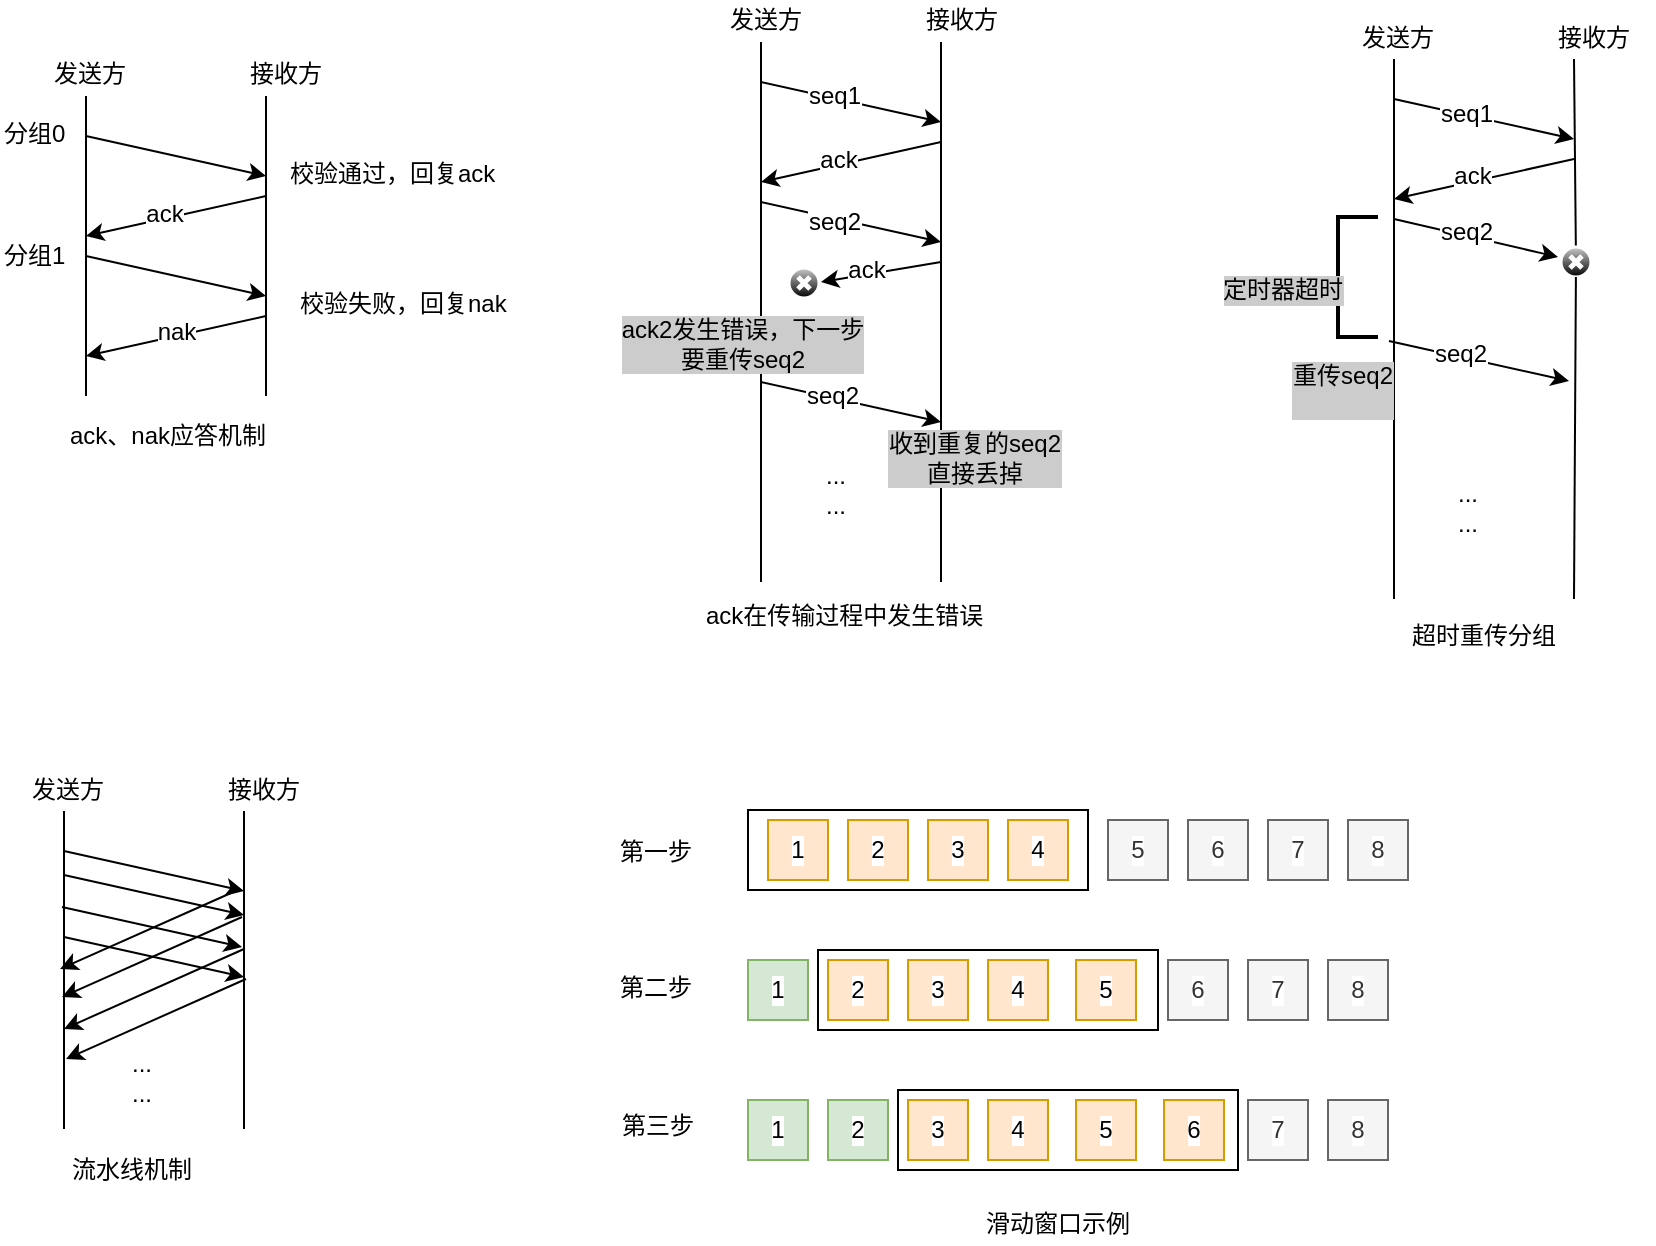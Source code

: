 <mxfile version="10.6.9" type="device"><diagram id="bIIF6yIB0QfeekZNzP36" name="第 1 页"><mxGraphModel dx="758" dy="582" grid="1" gridSize="10" guides="1" tooltips="1" connect="1" arrows="1" fold="1" page="1" pageScale="1" pageWidth="850" pageHeight="1100" math="0" shadow="0"><root><mxCell id="0"/><mxCell id="1" parent="0"/><mxCell id="ofDEaTcw1ohWROPrqUjd-1" value="" style="endArrow=none;html=1;" edge="1" parent="1"><mxGeometry width="50" height="50" relative="1" as="geometry"><mxPoint x="390.5" y="294" as="sourcePoint"/><mxPoint x="390.5" y="24" as="targetPoint"/></mxGeometry></mxCell><mxCell id="ofDEaTcw1ohWROPrqUjd-2" value="ack2发生错误，下一步&lt;br&gt;要重传seq2&lt;br&gt;" style="text;html=1;resizable=0;points=[];align=center;verticalAlign=middle;labelBackgroundColor=#CCCCCC;" vertex="1" connectable="0" parent="ofDEaTcw1ohWROPrqUjd-1"><mxGeometry x="-0.44" y="2" relative="1" as="geometry"><mxPoint x="-8" y="-44" as="offset"/></mxGeometry></mxCell><mxCell id="ofDEaTcw1ohWROPrqUjd-3" value="" style="endArrow=none;html=1;" edge="1" parent="1"><mxGeometry width="50" height="50" relative="1" as="geometry"><mxPoint x="480.5" y="294" as="sourcePoint"/><mxPoint x="480.5" y="24" as="targetPoint"/></mxGeometry></mxCell><mxCell id="ofDEaTcw1ohWROPrqUjd-4" value="发送方&lt;br&gt;&lt;br&gt;" style="text;html=1;resizable=0;points=[];autosize=1;align=left;verticalAlign=top;spacingTop=-4;" vertex="1" parent="1"><mxGeometry x="372.5" y="3" width="50" height="30" as="geometry"/></mxCell><mxCell id="ofDEaTcw1ohWROPrqUjd-5" value="接收方&lt;br&gt;&lt;br&gt;" style="text;html=1;resizable=0;points=[];autosize=1;align=left;verticalAlign=top;spacingTop=-4;" vertex="1" parent="1"><mxGeometry x="470.5" y="3" width="50" height="30" as="geometry"/></mxCell><mxCell id="ofDEaTcw1ohWROPrqUjd-6" value="" style="endArrow=classic;html=1;" edge="1" parent="1"><mxGeometry width="50" height="50" relative="1" as="geometry"><mxPoint x="390.5" y="44" as="sourcePoint"/><mxPoint x="480.5" y="64" as="targetPoint"/></mxGeometry></mxCell><mxCell id="ofDEaTcw1ohWROPrqUjd-7" value="seq1&lt;br&gt;" style="text;html=1;resizable=0;points=[];align=center;verticalAlign=middle;labelBackgroundColor=#ffffff;" vertex="1" connectable="0" parent="ofDEaTcw1ohWROPrqUjd-6"><mxGeometry x="-0.208" y="1" relative="1" as="geometry"><mxPoint as="offset"/></mxGeometry></mxCell><mxCell id="ofDEaTcw1ohWROPrqUjd-8" value="" style="endArrow=classic;html=1;" edge="1" parent="1"><mxGeometry width="50" height="50" relative="1" as="geometry"><mxPoint x="480.5" y="74" as="sourcePoint"/><mxPoint x="390.5" y="94" as="targetPoint"/></mxGeometry></mxCell><mxCell id="ofDEaTcw1ohWROPrqUjd-9" value="ack" style="text;html=1;resizable=0;points=[];align=center;verticalAlign=middle;labelBackgroundColor=#ffffff;" vertex="1" connectable="0" parent="ofDEaTcw1ohWROPrqUjd-8"><mxGeometry x="0.143" y="-2" relative="1" as="geometry"><mxPoint y="-1" as="offset"/></mxGeometry></mxCell><mxCell id="ofDEaTcw1ohWROPrqUjd-10" value="" style="endArrow=classic;html=1;" edge="1" parent="1"><mxGeometry width="50" height="50" relative="1" as="geometry"><mxPoint x="390.5" y="104" as="sourcePoint"/><mxPoint x="480.5" y="124" as="targetPoint"/></mxGeometry></mxCell><mxCell id="ofDEaTcw1ohWROPrqUjd-11" value="seq2" style="text;html=1;resizable=0;points=[];align=center;verticalAlign=middle;labelBackgroundColor=#ffffff;" vertex="1" connectable="0" parent="ofDEaTcw1ohWROPrqUjd-10"><mxGeometry x="-0.191" y="-2" relative="1" as="geometry"><mxPoint as="offset"/></mxGeometry></mxCell><mxCell id="ofDEaTcw1ohWROPrqUjd-12" value="" style="endArrow=classic;html=1;" edge="1" parent="1"><mxGeometry width="50" height="50" relative="1" as="geometry"><mxPoint x="480.5" y="134" as="sourcePoint"/><mxPoint x="420.5" y="144" as="targetPoint"/></mxGeometry></mxCell><mxCell id="ofDEaTcw1ohWROPrqUjd-13" value="ack" style="text;html=1;resizable=0;points=[];align=center;verticalAlign=middle;labelBackgroundColor=#ffffff;" vertex="1" connectable="0" parent="ofDEaTcw1ohWROPrqUjd-12"><mxGeometry x="0.254" y="-3" relative="1" as="geometry"><mxPoint as="offset"/></mxGeometry></mxCell><mxCell id="ofDEaTcw1ohWROPrqUjd-14" value="" style="endArrow=classic;html=1;" edge="1" parent="1"><mxGeometry width="50" height="50" relative="1" as="geometry"><mxPoint x="390.5" y="194" as="sourcePoint"/><mxPoint x="480.5" y="214" as="targetPoint"/></mxGeometry></mxCell><mxCell id="ofDEaTcw1ohWROPrqUjd-15" value="seq2" style="text;html=1;resizable=0;points=[];align=center;verticalAlign=middle;labelBackgroundColor=#ffffff;" vertex="1" connectable="0" parent="ofDEaTcw1ohWROPrqUjd-14"><mxGeometry x="-0.226" y="1" relative="1" as="geometry"><mxPoint as="offset"/></mxGeometry></mxCell><mxCell id="ofDEaTcw1ohWROPrqUjd-16" value="...&lt;br&gt;&lt;br&gt;" style="text;html=1;resizable=0;points=[];autosize=1;align=left;verticalAlign=top;spacingTop=-4;" vertex="1" parent="1"><mxGeometry x="420.5" y="231" width="30" height="30" as="geometry"/></mxCell><mxCell id="ofDEaTcw1ohWROPrqUjd-17" value="...&lt;br&gt;&lt;br&gt;" style="text;html=1;resizable=0;points=[];autosize=1;align=left;verticalAlign=top;spacingTop=-4;" vertex="1" parent="1"><mxGeometry x="420.5" y="246" width="30" height="30" as="geometry"/></mxCell><mxCell id="ofDEaTcw1ohWROPrqUjd-18" value="收到重复的seq2&lt;br&gt;直接丢掉&lt;br&gt;" style="text;html=1;resizable=0;points=[];align=center;verticalAlign=middle;labelBackgroundColor=#CCCCCC;" vertex="1" connectable="0" parent="1"><mxGeometry x="504.5" y="276" as="geometry"><mxPoint x="-8" y="-44" as="offset"/></mxGeometry></mxCell><mxCell id="ofDEaTcw1ohWROPrqUjd-36" value="ack在传输过程中发生错误&lt;br&gt;&lt;br&gt;" style="text;html=1;resizable=0;points=[];autosize=1;align=left;verticalAlign=top;spacingTop=-4;" vertex="1" parent="1"><mxGeometry x="360.5" y="301" width="150" height="30" as="geometry"/></mxCell><mxCell id="PGoaTKgwemnmUOBbHEYj-1" value="" style="verticalLabelPosition=bottom;verticalAlign=top;html=1;shadow=0;dashed=0;strokeWidth=1;shape=mxgraph.ios.iDeleteApp;fillColor=#cccccc;fillColor2=#000000;strokeColor=#ffffff;labelBackgroundColor=#FFFF99;" vertex="1" parent="1"><mxGeometry x="404.5" y="137" width="15" height="15" as="geometry"/></mxCell><mxCell id="EvbRFJ69UR0KRvMx3mU4-1" value="" style="endArrow=none;html=1;" edge="1" parent="1"><mxGeometry width="50" height="50" relative="1" as="geometry"><mxPoint x="53" y="201" as="sourcePoint"/><mxPoint x="53" y="51" as="targetPoint"/></mxGeometry></mxCell><mxCell id="EvbRFJ69UR0KRvMx3mU4-2" value="" style="endArrow=none;html=1;" edge="1" parent="1"><mxGeometry width="50" height="50" relative="1" as="geometry"><mxPoint x="143" y="201" as="sourcePoint"/><mxPoint x="143" y="51" as="targetPoint"/></mxGeometry></mxCell><mxCell id="EvbRFJ69UR0KRvMx3mU4-3" value="发送方&lt;br&gt;&lt;br&gt;" style="text;html=1;resizable=0;points=[];autosize=1;align=left;verticalAlign=top;spacingTop=-4;" vertex="1" parent="1"><mxGeometry x="35" y="30" width="50" height="30" as="geometry"/></mxCell><mxCell id="EvbRFJ69UR0KRvMx3mU4-4" value="接收方&lt;br&gt;&lt;br&gt;" style="text;html=1;resizable=0;points=[];autosize=1;align=left;verticalAlign=top;spacingTop=-4;" vertex="1" parent="1"><mxGeometry x="133" y="30" width="50" height="30" as="geometry"/></mxCell><mxCell id="EvbRFJ69UR0KRvMx3mU4-5" value="" style="endArrow=classic;html=1;" edge="1" parent="1"><mxGeometry width="50" height="50" relative="1" as="geometry"><mxPoint x="53" y="71" as="sourcePoint"/><mxPoint x="143" y="91" as="targetPoint"/></mxGeometry></mxCell><mxCell id="EvbRFJ69UR0KRvMx3mU4-6" value="" style="endArrow=classic;html=1;" edge="1" parent="1"><mxGeometry width="50" height="50" relative="1" as="geometry"><mxPoint x="143" y="101" as="sourcePoint"/><mxPoint x="53" y="121" as="targetPoint"/></mxGeometry></mxCell><mxCell id="EvbRFJ69UR0KRvMx3mU4-7" value="ack" style="text;html=1;resizable=0;points=[];align=center;verticalAlign=middle;labelBackgroundColor=#ffffff;" vertex="1" connectable="0" parent="EvbRFJ69UR0KRvMx3mU4-6"><mxGeometry x="0.143" y="-2" relative="1" as="geometry"><mxPoint y="-1" as="offset"/></mxGeometry></mxCell><mxCell id="EvbRFJ69UR0KRvMx3mU4-8" value="" style="endArrow=classic;html=1;" edge="1" parent="1"><mxGeometry width="50" height="50" relative="1" as="geometry"><mxPoint x="53" y="131" as="sourcePoint"/><mxPoint x="143" y="151" as="targetPoint"/></mxGeometry></mxCell><mxCell id="EvbRFJ69UR0KRvMx3mU4-9" value="" style="endArrow=classic;html=1;" edge="1" parent="1"><mxGeometry width="50" height="50" relative="1" as="geometry"><mxPoint x="143" y="161" as="sourcePoint"/><mxPoint x="53" y="181" as="targetPoint"/></mxGeometry></mxCell><mxCell id="EvbRFJ69UR0KRvMx3mU4-10" value="nak" style="text;html=1;resizable=0;points=[];align=center;verticalAlign=middle;labelBackgroundColor=#ffffff;" vertex="1" connectable="0" parent="EvbRFJ69UR0KRvMx3mU4-9"><mxGeometry x="0.254" y="-3" relative="1" as="geometry"><mxPoint x="12.5" y="-1.5" as="offset"/></mxGeometry></mxCell><mxCell id="EvbRFJ69UR0KRvMx3mU4-11" value="分组0" style="text;html=1;resizable=0;points=[];autosize=1;align=left;verticalAlign=top;spacingTop=-4;" vertex="1" parent="1"><mxGeometry x="10" y="60" width="50" height="20" as="geometry"/></mxCell><mxCell id="EvbRFJ69UR0KRvMx3mU4-12" value="校验通过，回复ack" style="text;html=1;resizable=0;points=[];autosize=1;align=left;verticalAlign=top;spacingTop=-4;" vertex="1" parent="1"><mxGeometry x="153" y="80" width="120" height="20" as="geometry"/></mxCell><mxCell id="EvbRFJ69UR0KRvMx3mU4-13" value="分组1" style="text;html=1;resizable=0;points=[];autosize=1;align=left;verticalAlign=top;spacingTop=-4;" vertex="1" parent="1"><mxGeometry x="10" y="121" width="50" height="20" as="geometry"/></mxCell><mxCell id="EvbRFJ69UR0KRvMx3mU4-14" value="校验失败，回复nak" style="text;html=1;" vertex="1" parent="1"><mxGeometry x="158" y="141" width="130" height="30" as="geometry"/></mxCell><mxCell id="EvbRFJ69UR0KRvMx3mU4-15" value="ack、nak应答机制" style="text;html=1;resizable=0;points=[];autosize=1;align=left;verticalAlign=top;spacingTop=-4;" vertex="1" parent="1"><mxGeometry x="43" y="211" width="110" height="20" as="geometry"/></mxCell><mxCell id="2tVuflvZmQzD2FRzIfHf-1" value="" style="rounded=0;whiteSpace=wrap;html=1;labelBackgroundColor=#FFFFFF;fontColor=#000000;" vertex="1" parent="1"><mxGeometry x="384" y="408" width="170" height="40" as="geometry"/></mxCell><mxCell id="2tVuflvZmQzD2FRzIfHf-2" value="1" style="text;html=1;strokeColor=#d79b00;fillColor=#ffe6cc;align=center;verticalAlign=middle;whiteSpace=wrap;rounded=0;labelBackgroundColor=#FFFFFF;" vertex="1" parent="1"><mxGeometry x="394" y="413" width="30" height="30" as="geometry"/></mxCell><mxCell id="2tVuflvZmQzD2FRzIfHf-3" value="2" style="text;html=1;strokeColor=#d79b00;fillColor=#ffe6cc;align=center;verticalAlign=middle;whiteSpace=wrap;rounded=0;labelBackgroundColor=#FFFFFF;" vertex="1" parent="1"><mxGeometry x="434" y="413" width="30" height="30" as="geometry"/></mxCell><mxCell id="2tVuflvZmQzD2FRzIfHf-4" value="3" style="text;html=1;strokeColor=#d79b00;fillColor=#ffe6cc;align=center;verticalAlign=middle;whiteSpace=wrap;rounded=0;labelBackgroundColor=#FFFFFF;" vertex="1" parent="1"><mxGeometry x="474" y="413" width="30" height="30" as="geometry"/></mxCell><mxCell id="2tVuflvZmQzD2FRzIfHf-5" value="4" style="text;html=1;strokeColor=#d79b00;fillColor=#ffe6cc;align=center;verticalAlign=middle;whiteSpace=wrap;rounded=0;labelBackgroundColor=#FFFFFF;" vertex="1" parent="1"><mxGeometry x="514" y="413" width="30" height="30" as="geometry"/></mxCell><mxCell id="2tVuflvZmQzD2FRzIfHf-6" value="5" style="text;html=1;strokeColor=#666666;fillColor=#f5f5f5;align=center;verticalAlign=middle;whiteSpace=wrap;rounded=0;labelBackgroundColor=#FFFFFF;fontColor=#333333;" vertex="1" parent="1"><mxGeometry x="564" y="413" width="30" height="30" as="geometry"/></mxCell><mxCell id="2tVuflvZmQzD2FRzIfHf-7" value="6" style="text;html=1;align=center;verticalAlign=middle;whiteSpace=wrap;rounded=0;labelBackgroundColor=#FFFFFF;fillColor=#f5f5f5;strokeColor=#666666;fontColor=#333333;" vertex="1" parent="1"><mxGeometry x="604" y="413" width="30" height="30" as="geometry"/></mxCell><mxCell id="2tVuflvZmQzD2FRzIfHf-8" value="7" style="text;html=1;strokeColor=#666666;fillColor=#f5f5f5;align=center;verticalAlign=middle;whiteSpace=wrap;rounded=0;labelBackgroundColor=#FFFFFF;fontColor=#333333;" vertex="1" parent="1"><mxGeometry x="644" y="413" width="30" height="30" as="geometry"/></mxCell><mxCell id="2tVuflvZmQzD2FRzIfHf-9" value="8" style="text;html=1;strokeColor=#666666;fillColor=#f5f5f5;align=center;verticalAlign=middle;whiteSpace=wrap;rounded=0;labelBackgroundColor=#FFFFFF;fontColor=#333333;" vertex="1" parent="1"><mxGeometry x="684" y="413" width="30" height="30" as="geometry"/></mxCell><mxCell id="2tVuflvZmQzD2FRzIfHf-10" value="" style="rounded=0;whiteSpace=wrap;html=1;labelBackgroundColor=#FFFFFF;fontColor=#000000;" vertex="1" parent="1"><mxGeometry x="419" y="478" width="170" height="40" as="geometry"/></mxCell><mxCell id="2tVuflvZmQzD2FRzIfHf-11" value="1" style="text;html=1;strokeColor=#82b366;fillColor=#d5e8d4;align=center;verticalAlign=middle;whiteSpace=wrap;rounded=0;labelBackgroundColor=#FFFFFF;" vertex="1" parent="1"><mxGeometry x="384" y="483" width="30" height="30" as="geometry"/></mxCell><mxCell id="2tVuflvZmQzD2FRzIfHf-12" value="2" style="text;html=1;strokeColor=#d79b00;fillColor=#ffe6cc;align=center;verticalAlign=middle;whiteSpace=wrap;rounded=0;labelBackgroundColor=#FFFFFF;" vertex="1" parent="1"><mxGeometry x="424" y="483" width="30" height="30" as="geometry"/></mxCell><mxCell id="2tVuflvZmQzD2FRzIfHf-13" value="3" style="text;html=1;strokeColor=#d79b00;fillColor=#ffe6cc;align=center;verticalAlign=middle;whiteSpace=wrap;rounded=0;labelBackgroundColor=#FFFFFF;" vertex="1" parent="1"><mxGeometry x="464" y="483" width="30" height="30" as="geometry"/></mxCell><mxCell id="2tVuflvZmQzD2FRzIfHf-14" value="4" style="text;html=1;strokeColor=#d79b00;fillColor=#ffe6cc;align=center;verticalAlign=middle;whiteSpace=wrap;rounded=0;labelBackgroundColor=#FFFFFF;" vertex="1" parent="1"><mxGeometry x="504" y="483" width="30" height="30" as="geometry"/></mxCell><mxCell id="2tVuflvZmQzD2FRzIfHf-15" value="5" style="text;html=1;strokeColor=#d79b00;fillColor=#ffe6cc;align=center;verticalAlign=middle;whiteSpace=wrap;rounded=0;labelBackgroundColor=#FFFFFF;" vertex="1" parent="1"><mxGeometry x="548" y="483" width="30" height="30" as="geometry"/></mxCell><mxCell id="2tVuflvZmQzD2FRzIfHf-16" value="6" style="text;html=1;align=center;verticalAlign=middle;whiteSpace=wrap;rounded=0;labelBackgroundColor=#FFFFFF;fillColor=#f5f5f5;strokeColor=#666666;fontColor=#333333;" vertex="1" parent="1"><mxGeometry x="594" y="483" width="30" height="30" as="geometry"/></mxCell><mxCell id="2tVuflvZmQzD2FRzIfHf-17" value="7" style="text;html=1;strokeColor=#666666;fillColor=#f5f5f5;align=center;verticalAlign=middle;whiteSpace=wrap;rounded=0;labelBackgroundColor=#FFFFFF;fontColor=#333333;" vertex="1" parent="1"><mxGeometry x="634" y="483" width="30" height="30" as="geometry"/></mxCell><mxCell id="2tVuflvZmQzD2FRzIfHf-18" value="8" style="text;html=1;strokeColor=#666666;fillColor=#f5f5f5;align=center;verticalAlign=middle;whiteSpace=wrap;rounded=0;labelBackgroundColor=#FFFFFF;fontColor=#333333;" vertex="1" parent="1"><mxGeometry x="674" y="483" width="30" height="30" as="geometry"/></mxCell><mxCell id="2tVuflvZmQzD2FRzIfHf-19" value="" style="rounded=0;whiteSpace=wrap;html=1;labelBackgroundColor=#FFFFFF;fontColor=#000000;" vertex="1" parent="1"><mxGeometry x="459" y="548" width="170" height="40" as="geometry"/></mxCell><mxCell id="2tVuflvZmQzD2FRzIfHf-20" value="1" style="text;html=1;strokeColor=#82b366;fillColor=#d5e8d4;align=center;verticalAlign=middle;whiteSpace=wrap;rounded=0;labelBackgroundColor=#FFFFFF;" vertex="1" parent="1"><mxGeometry x="384" y="553" width="30" height="30" as="geometry"/></mxCell><mxCell id="2tVuflvZmQzD2FRzIfHf-21" value="2" style="text;html=1;strokeColor=#82b366;fillColor=#d5e8d4;align=center;verticalAlign=middle;whiteSpace=wrap;rounded=0;labelBackgroundColor=#FFFFFF;" vertex="1" parent="1"><mxGeometry x="424" y="553" width="30" height="30" as="geometry"/></mxCell><mxCell id="2tVuflvZmQzD2FRzIfHf-22" value="3" style="text;html=1;strokeColor=#d79b00;fillColor=#ffe6cc;align=center;verticalAlign=middle;whiteSpace=wrap;rounded=0;labelBackgroundColor=#FFFFFF;" vertex="1" parent="1"><mxGeometry x="464" y="553" width="30" height="30" as="geometry"/></mxCell><mxCell id="2tVuflvZmQzD2FRzIfHf-23" value="4" style="text;html=1;strokeColor=#d79b00;fillColor=#ffe6cc;align=center;verticalAlign=middle;whiteSpace=wrap;rounded=0;labelBackgroundColor=#FFFFFF;" vertex="1" parent="1"><mxGeometry x="504" y="553" width="30" height="30" as="geometry"/></mxCell><mxCell id="2tVuflvZmQzD2FRzIfHf-24" value="5" style="text;html=1;strokeColor=#d79b00;fillColor=#ffe6cc;align=center;verticalAlign=middle;whiteSpace=wrap;rounded=0;labelBackgroundColor=#FFFFFF;" vertex="1" parent="1"><mxGeometry x="548" y="553" width="30" height="30" as="geometry"/></mxCell><mxCell id="2tVuflvZmQzD2FRzIfHf-25" value="6" style="text;html=1;align=center;verticalAlign=middle;whiteSpace=wrap;rounded=0;labelBackgroundColor=#FFFFFF;fillColor=#ffe6cc;strokeColor=#d79b00;" vertex="1" parent="1"><mxGeometry x="592" y="553" width="30" height="30" as="geometry"/></mxCell><mxCell id="2tVuflvZmQzD2FRzIfHf-26" value="7" style="text;html=1;strokeColor=#666666;fillColor=#f5f5f5;align=center;verticalAlign=middle;whiteSpace=wrap;rounded=0;labelBackgroundColor=#FFFFFF;fontColor=#333333;" vertex="1" parent="1"><mxGeometry x="634" y="553" width="30" height="30" as="geometry"/></mxCell><mxCell id="2tVuflvZmQzD2FRzIfHf-27" value="8" style="text;html=1;strokeColor=#666666;fillColor=#f5f5f5;align=center;verticalAlign=middle;whiteSpace=wrap;rounded=0;labelBackgroundColor=#FFFFFF;fontColor=#333333;" vertex="1" parent="1"><mxGeometry x="674" y="553" width="30" height="30" as="geometry"/></mxCell><mxCell id="2tVuflvZmQzD2FRzIfHf-28" value="滑动窗口示例" style="text;html=1;resizable=0;points=[];autosize=1;align=left;verticalAlign=top;spacingTop=-4;" vertex="1" parent="1"><mxGeometry x="501" y="605" width="90" height="20" as="geometry"/></mxCell><mxCell id="2tVuflvZmQzD2FRzIfHf-29" value="第一步" style="text;html=1;resizable=0;points=[];autosize=1;align=left;verticalAlign=top;spacingTop=-4;" vertex="1" parent="1"><mxGeometry x="318" y="419" width="50" height="20" as="geometry"/></mxCell><mxCell id="2tVuflvZmQzD2FRzIfHf-30" value="第三步" style="text;html=1;resizable=0;points=[];autosize=1;align=left;verticalAlign=top;spacingTop=-4;" vertex="1" parent="1"><mxGeometry x="319" y="556" width="50" height="20" as="geometry"/></mxCell><mxCell id="2tVuflvZmQzD2FRzIfHf-31" value="第二步" style="text;html=1;resizable=0;points=[];autosize=1;align=left;verticalAlign=top;spacingTop=-4;" vertex="1" parent="1"><mxGeometry x="318" y="487" width="50" height="20" as="geometry"/></mxCell><mxCell id="RAR3n3FKIPhcTLjw8gyw-1" value="" style="endArrow=none;html=1;" edge="1" parent="1"><mxGeometry width="50" height="50" relative="1" as="geometry"><mxPoint x="707" y="302.5" as="sourcePoint"/><mxPoint x="707" y="32.5" as="targetPoint"/></mxGeometry></mxCell><mxCell id="RAR3n3FKIPhcTLjw8gyw-2" value="" style="endArrow=none;html=1;" edge="1" parent="1" source="RAR3n3FKIPhcTLjw8gyw-17"><mxGeometry width="50" height="50" relative="1" as="geometry"><mxPoint x="797" y="302.5" as="sourcePoint"/><mxPoint x="797" y="32.5" as="targetPoint"/></mxGeometry></mxCell><mxCell id="RAR3n3FKIPhcTLjw8gyw-3" value="发送方&lt;br&gt;&lt;br&gt;" style="text;html=1;resizable=0;points=[];autosize=1;align=left;verticalAlign=top;spacingTop=-4;" vertex="1" parent="1"><mxGeometry x="689" y="11.5" width="50" height="30" as="geometry"/></mxCell><mxCell id="RAR3n3FKIPhcTLjw8gyw-4" value="接收方&lt;br&gt;&lt;br&gt;" style="text;html=1;resizable=0;points=[];autosize=1;align=left;verticalAlign=top;spacingTop=-4;" vertex="1" parent="1"><mxGeometry x="787" y="11.5" width="50" height="30" as="geometry"/></mxCell><mxCell id="RAR3n3FKIPhcTLjw8gyw-5" value="" style="endArrow=classic;html=1;" edge="1" parent="1"><mxGeometry width="50" height="50" relative="1" as="geometry"><mxPoint x="707" y="52.5" as="sourcePoint"/><mxPoint x="797" y="72.5" as="targetPoint"/></mxGeometry></mxCell><mxCell id="RAR3n3FKIPhcTLjw8gyw-6" value="seq1&lt;br&gt;" style="text;html=1;resizable=0;points=[];align=center;verticalAlign=middle;labelBackgroundColor=#ffffff;" vertex="1" connectable="0" parent="RAR3n3FKIPhcTLjw8gyw-5"><mxGeometry x="-0.208" y="1" relative="1" as="geometry"><mxPoint as="offset"/></mxGeometry></mxCell><mxCell id="RAR3n3FKIPhcTLjw8gyw-7" value="" style="endArrow=classic;html=1;" edge="1" parent="1"><mxGeometry width="50" height="50" relative="1" as="geometry"><mxPoint x="797" y="82.5" as="sourcePoint"/><mxPoint x="707" y="102.5" as="targetPoint"/></mxGeometry></mxCell><mxCell id="RAR3n3FKIPhcTLjw8gyw-8" value="ack" style="text;html=1;resizable=0;points=[];align=center;verticalAlign=middle;labelBackgroundColor=#ffffff;" vertex="1" connectable="0" parent="RAR3n3FKIPhcTLjw8gyw-7"><mxGeometry x="0.143" y="-2" relative="1" as="geometry"><mxPoint y="-1" as="offset"/></mxGeometry></mxCell><mxCell id="RAR3n3FKIPhcTLjw8gyw-9" value="" style="endArrow=classic;html=1;" edge="1" parent="1"><mxGeometry width="50" height="50" relative="1" as="geometry"><mxPoint x="707" y="112.5" as="sourcePoint"/><mxPoint x="789" y="131.5" as="targetPoint"/></mxGeometry></mxCell><mxCell id="RAR3n3FKIPhcTLjw8gyw-10" value="seq2" style="text;html=1;resizable=0;points=[];align=center;verticalAlign=middle;labelBackgroundColor=#ffffff;" vertex="1" connectable="0" parent="RAR3n3FKIPhcTLjw8gyw-9"><mxGeometry x="-0.191" y="-2" relative="1" as="geometry"><mxPoint x="3.5" y="-3.5" as="offset"/></mxGeometry></mxCell><mxCell id="RAR3n3FKIPhcTLjw8gyw-11" value="" style="endArrow=classic;html=1;" edge="1" parent="1"><mxGeometry width="50" height="50" relative="1" as="geometry"><mxPoint x="704.5" y="173.5" as="sourcePoint"/><mxPoint x="794.5" y="193.5" as="targetPoint"/></mxGeometry></mxCell><mxCell id="RAR3n3FKIPhcTLjw8gyw-12" value="seq2" style="text;html=1;resizable=0;points=[];align=center;verticalAlign=middle;labelBackgroundColor=#ffffff;" vertex="1" connectable="0" parent="RAR3n3FKIPhcTLjw8gyw-11"><mxGeometry x="-0.226" y="1" relative="1" as="geometry"><mxPoint as="offset"/></mxGeometry></mxCell><mxCell id="RAR3n3FKIPhcTLjw8gyw-13" value="...&lt;br&gt;&lt;br&gt;" style="text;html=1;resizable=0;points=[];autosize=1;align=left;verticalAlign=top;spacingTop=-4;" vertex="1" parent="1"><mxGeometry x="737" y="239.5" width="30" height="30" as="geometry"/></mxCell><mxCell id="RAR3n3FKIPhcTLjw8gyw-14" value="...&lt;br&gt;&lt;br&gt;" style="text;html=1;resizable=0;points=[];autosize=1;align=left;verticalAlign=top;spacingTop=-4;" vertex="1" parent="1"><mxGeometry x="737" y="254.5" width="30" height="30" as="geometry"/></mxCell><mxCell id="RAR3n3FKIPhcTLjw8gyw-15" value="重传seq2&lt;br&gt;&lt;br&gt;" style="text;html=1;resizable=0;points=[];align=center;verticalAlign=middle;labelBackgroundColor=#CCCCCC;direction=south;" vertex="1" connectable="0" parent="1"><mxGeometry x="689" y="241.5" as="geometry"><mxPoint x="-8" y="-44" as="offset"/></mxGeometry></mxCell><mxCell id="RAR3n3FKIPhcTLjw8gyw-16" value="" style="strokeWidth=2;html=1;shape=mxgraph.flowchart.annotation_1;align=left;pointerEvents=1;labelBackgroundColor=#FFFF99;" vertex="1" parent="1"><mxGeometry x="679" y="111.5" width="20" height="60" as="geometry"/></mxCell><mxCell id="RAR3n3FKIPhcTLjw8gyw-17" value="" style="verticalLabelPosition=bottom;verticalAlign=top;html=1;shadow=0;dashed=0;strokeWidth=1;shape=mxgraph.ios.iDeleteApp;fillColor=#cccccc;fillColor2=#000000;strokeColor=#ffffff;labelBackgroundColor=#FFFF99;" vertex="1" parent="1"><mxGeometry x="790.5" y="126.5" width="15" height="15" as="geometry"/></mxCell><mxCell id="RAR3n3FKIPhcTLjw8gyw-18" value="" style="endArrow=none;html=1;" edge="1" parent="1" target="RAR3n3FKIPhcTLjw8gyw-17"><mxGeometry width="50" height="50" relative="1" as="geometry"><mxPoint x="797" y="302.5" as="sourcePoint"/><mxPoint x="797" y="32.5" as="targetPoint"/></mxGeometry></mxCell><mxCell id="RAR3n3FKIPhcTLjw8gyw-19" value="定时器超时&lt;br&gt;" style="text;html=1;resizable=0;points=[];align=center;verticalAlign=middle;labelBackgroundColor=#CCCCCC;direction=west;" vertex="1" connectable="0" parent="1"><mxGeometry x="659" y="191.5" as="geometry"><mxPoint x="-8" y="-44" as="offset"/></mxGeometry></mxCell><mxCell id="XH64XuSC0GfRn7KAtvpd-1" value="" style="endArrow=none;html=1;" edge="1" parent="1"><mxGeometry width="50" height="50" relative="1" as="geometry"><mxPoint x="42" y="567.5" as="sourcePoint"/><mxPoint x="42" y="408.5" as="targetPoint"/></mxGeometry></mxCell><mxCell id="XH64XuSC0GfRn7KAtvpd-2" value="" style="endArrow=none;html=1;" edge="1" parent="1"><mxGeometry width="50" height="50" relative="1" as="geometry"><mxPoint x="132" y="567.5" as="sourcePoint"/><mxPoint x="132" y="408.5" as="targetPoint"/></mxGeometry></mxCell><mxCell id="XH64XuSC0GfRn7KAtvpd-3" value="发送方&lt;br&gt;&lt;br&gt;" style="text;html=1;resizable=0;points=[];autosize=1;align=left;verticalAlign=top;spacingTop=-4;" vertex="1" parent="1"><mxGeometry x="24" y="387.5" width="50" height="30" as="geometry"/></mxCell><mxCell id="XH64XuSC0GfRn7KAtvpd-4" value="接收方&lt;br&gt;&lt;br&gt;" style="text;html=1;resizable=0;points=[];autosize=1;align=left;verticalAlign=top;spacingTop=-4;" vertex="1" parent="1"><mxGeometry x="122" y="387.5" width="50" height="30" as="geometry"/></mxCell><mxCell id="XH64XuSC0GfRn7KAtvpd-5" value="" style="endArrow=classic;html=1;" edge="1" parent="1"><mxGeometry width="50" height="50" relative="1" as="geometry"><mxPoint x="42" y="428.5" as="sourcePoint"/><mxPoint x="132" y="448.5" as="targetPoint"/></mxGeometry></mxCell><mxCell id="XH64XuSC0GfRn7KAtvpd-6" value="...&lt;br&gt;&lt;br&gt;" style="text;html=1;resizable=0;points=[];autosize=1;align=left;verticalAlign=top;spacingTop=-4;" vertex="1" parent="1"><mxGeometry x="74" y="525" width="30" height="30" as="geometry"/></mxCell><mxCell id="XH64XuSC0GfRn7KAtvpd-7" value="...&lt;br&gt;&lt;br&gt;" style="text;html=1;resizable=0;points=[];autosize=1;align=left;verticalAlign=top;spacingTop=-4;" vertex="1" parent="1"><mxGeometry x="74" y="540" width="30" height="30" as="geometry"/></mxCell><mxCell id="XH64XuSC0GfRn7KAtvpd-8" value="" style="endArrow=classic;html=1;" edge="1" parent="1"><mxGeometry width="50" height="50" relative="1" as="geometry"><mxPoint x="42" y="440.5" as="sourcePoint"/><mxPoint x="132" y="460.5" as="targetPoint"/></mxGeometry></mxCell><mxCell id="XH64XuSC0GfRn7KAtvpd-9" value="" style="endArrow=classic;html=1;" edge="1" parent="1"><mxGeometry width="50" height="50" relative="1" as="geometry"><mxPoint x="41" y="456.5" as="sourcePoint"/><mxPoint x="131" y="476.5" as="targetPoint"/></mxGeometry></mxCell><mxCell id="XH64XuSC0GfRn7KAtvpd-10" value="" style="endArrow=classic;html=1;" edge="1" parent="1"><mxGeometry width="50" height="50" relative="1" as="geometry"><mxPoint x="42" y="471.5" as="sourcePoint"/><mxPoint x="132" y="491.5" as="targetPoint"/></mxGeometry></mxCell><mxCell id="XH64XuSC0GfRn7KAtvpd-11" value="" style="endArrow=classic;html=1;" edge="1" parent="1"><mxGeometry width="50" height="50" relative="1" as="geometry"><mxPoint x="130" y="447.5" as="sourcePoint"/><mxPoint x="40" y="487.5" as="targetPoint"/></mxGeometry></mxCell><mxCell id="XH64XuSC0GfRn7KAtvpd-12" value="" style="endArrow=classic;html=1;" edge="1" parent="1"><mxGeometry width="50" height="50" relative="1" as="geometry"><mxPoint x="131" y="461.5" as="sourcePoint"/><mxPoint x="41" y="501.5" as="targetPoint"/></mxGeometry></mxCell><mxCell id="XH64XuSC0GfRn7KAtvpd-13" value="" style="endArrow=classic;html=1;" edge="1" parent="1"><mxGeometry width="50" height="50" relative="1" as="geometry"><mxPoint x="132" y="477.5" as="sourcePoint"/><mxPoint x="42" y="517.5" as="targetPoint"/></mxGeometry></mxCell><mxCell id="XH64XuSC0GfRn7KAtvpd-14" value="" style="endArrow=classic;html=1;" edge="1" parent="1"><mxGeometry width="50" height="50" relative="1" as="geometry"><mxPoint x="133" y="492.5" as="sourcePoint"/><mxPoint x="43" y="532.5" as="targetPoint"/></mxGeometry></mxCell><mxCell id="XH64XuSC0GfRn7KAtvpd-15" value="流水线机制" style="text;html=1;resizable=0;points=[];autosize=1;align=left;verticalAlign=top;spacingTop=-4;" vertex="1" parent="1"><mxGeometry x="44" y="577.5" width="80" height="20" as="geometry"/></mxCell><mxCell id="XH64XuSC0GfRn7KAtvpd-16" value="超时重传分组" style="text;html=1;resizable=0;points=[];autosize=1;align=left;verticalAlign=top;spacingTop=-4;" vertex="1" parent="1"><mxGeometry x="714" y="311" width="90" height="20" as="geometry"/></mxCell></root></mxGraphModel></diagram><diagram id="7aJ2OVuJMzVjhepVjaaE" name="第 2 页"><mxGraphModel dx="758" dy="582" grid="1" gridSize="10" guides="1" tooltips="1" connect="1" arrows="1" fold="1" page="1" pageScale="1" pageWidth="850" pageHeight="1100" math="0" shadow="0"><root><mxCell id="LwP9R5q1RFHqPUTTJAnO-0"/><mxCell id="LwP9R5q1RFHqPUTTJAnO-1" parent="LwP9R5q1RFHqPUTTJAnO-0"/></root></mxGraphModel></diagram><diagram id="QToOlbZa8iyhDTt098lY" name="第 3 页"><mxGraphModel dx="758" dy="582" grid="1" gridSize="10" guides="1" tooltips="1" connect="1" arrows="1" fold="1" page="1" pageScale="1" pageWidth="850" pageHeight="1100" math="0" shadow="0"><root><mxCell id="MnlKfPRmQ-vUJruLTgW9-0"/><mxCell id="MnlKfPRmQ-vUJruLTgW9-1" parent="MnlKfPRmQ-vUJruLTgW9-0"/></root></mxGraphModel></diagram><diagram id="KOC7daad8nKUq758ByPr" name="第 4 页"><mxGraphModel dx="758" dy="582" grid="1" gridSize="10" guides="1" tooltips="1" connect="1" arrows="1" fold="1" page="1" pageScale="1" pageWidth="850" pageHeight="1100" math="0" shadow="0"><root><mxCell id="pO_PuMS7kLCXmmv1lwSG-0"/><mxCell id="pO_PuMS7kLCXmmv1lwSG-1" parent="pO_PuMS7kLCXmmv1lwSG-0"/></root></mxGraphModel></diagram><diagram id="ZaQuXaQ08UDFpo6LJKJK" name="第 5 页"><mxGraphModel dx="758" dy="582" grid="1" gridSize="10" guides="1" tooltips="1" connect="1" arrows="1" fold="1" page="1" pageScale="1" pageWidth="850" pageHeight="1100" math="0" shadow="0"><root><mxCell id="w-Kl3yjz_OM_PGKE3StC-0"/><mxCell id="w-Kl3yjz_OM_PGKE3StC-1" parent="w-Kl3yjz_OM_PGKE3StC-0"/></root></mxGraphModel></diagram></mxfile>